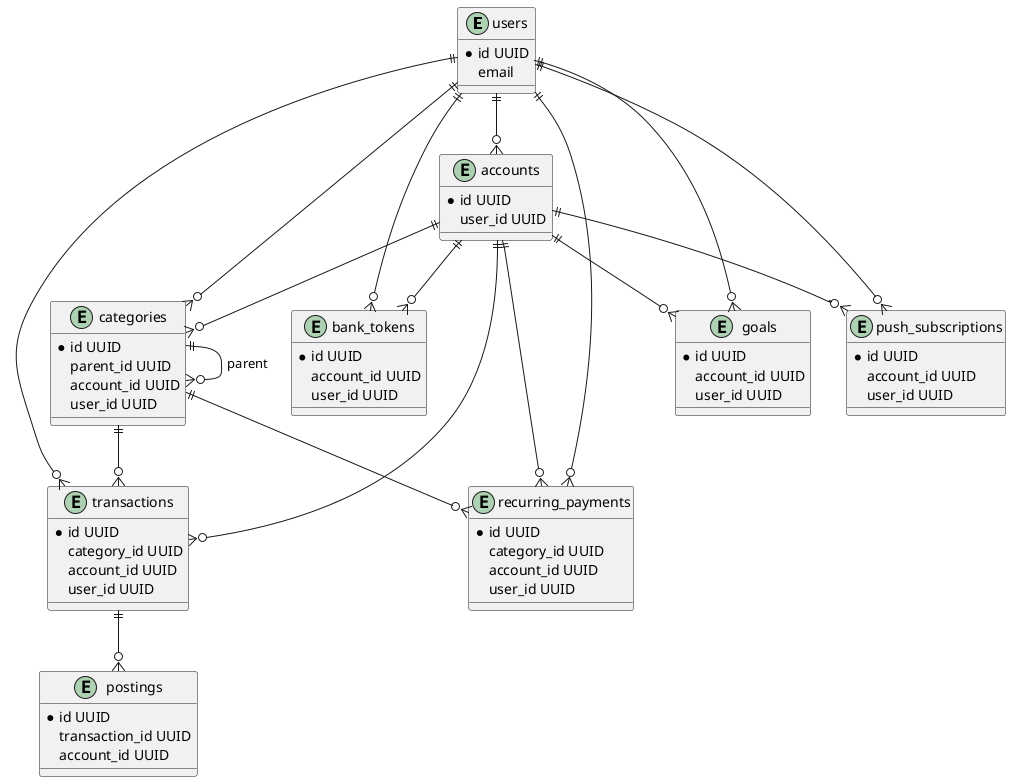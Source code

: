 @startuml
' Database schema
entity users {
  *id UUID
  email
}
entity accounts {
  *id UUID
  user_id UUID
}
entity categories {
  *id UUID
  parent_id UUID
  account_id UUID
  user_id UUID
}
entity transactions {
  *id UUID
  category_id UUID
  account_id UUID
  user_id UUID
}
entity postings {
  *id UUID
  transaction_id UUID
  account_id UUID
}
entity goals {
  *id UUID
  account_id UUID
  user_id UUID
}
entity recurring_payments {
  *id UUID
  category_id UUID
  account_id UUID
  user_id UUID
}
entity bank_tokens {
  *id UUID
  account_id UUID
  user_id UUID
}
entity push_subscriptions {
  *id UUID
  account_id UUID
  user_id UUID
}

users ||--o{ accounts
users ||--o{ categories
users ||--o{ transactions
users ||--o{ goals
users ||--o{ recurring_payments
users ||--o{ bank_tokens
users ||--o{ push_subscriptions
accounts ||--o{ categories
accounts ||--o{ transactions
accounts ||--o{ goals
accounts ||--o{ recurring_payments
accounts ||--o{ bank_tokens
accounts ||--o{ push_subscriptions
categories ||--o{ transactions
categories ||--o{ recurring_payments
categories ||--o{ categories : parent
transactions ||--o{ postings
@enduml
